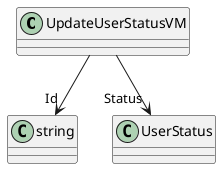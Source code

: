 @startuml
class UpdateUserStatusVM {
}
UpdateUserStatusVM --> "Id" string
UpdateUserStatusVM --> "Status" UserStatus
@enduml
